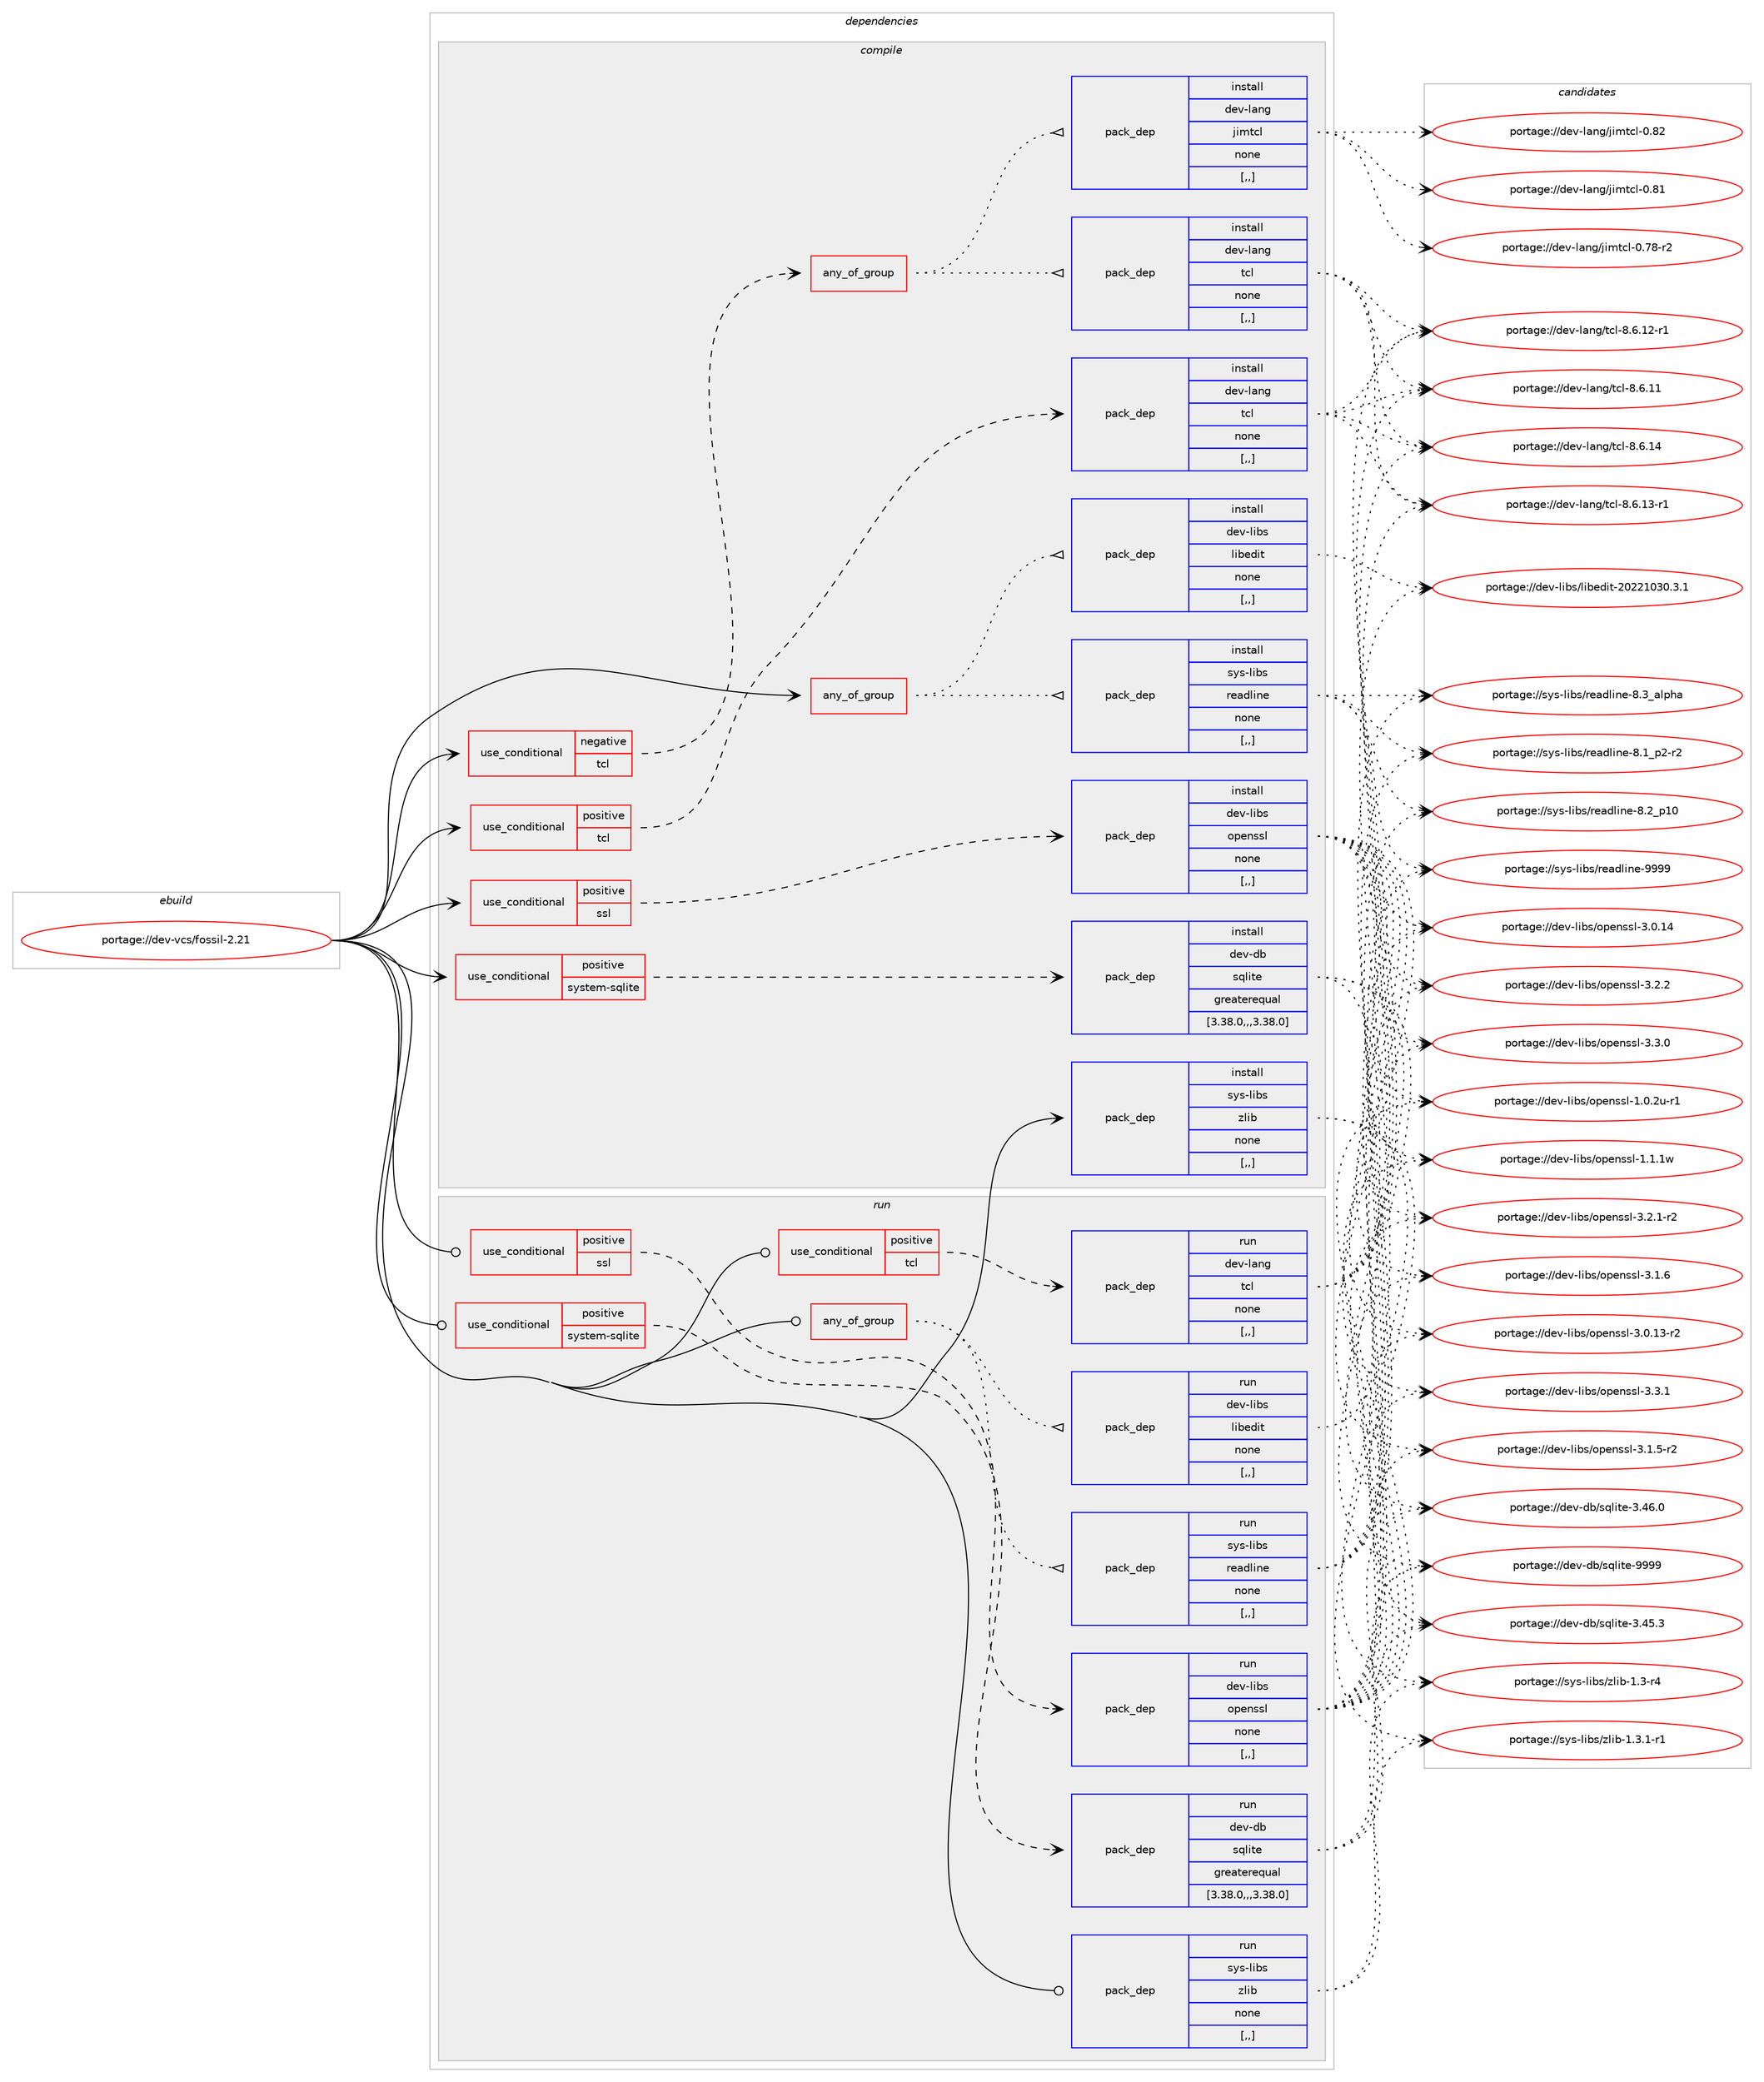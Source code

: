 digraph prolog {

# *************
# Graph options
# *************

newrank=true;
concentrate=true;
compound=true;
graph [rankdir=LR,fontname=Helvetica,fontsize=10,ranksep=1.5];#, ranksep=2.5, nodesep=0.2];
edge  [arrowhead=vee];
node  [fontname=Helvetica,fontsize=10];

# **********
# The ebuild
# **********

subgraph cluster_leftcol {
color=gray;
label=<<i>ebuild</i>>;
id [label="portage://dev-vcs/fossil-2.21", color=red, width=4, href="../dev-vcs/fossil-2.21.svg"];
}

# ****************
# The dependencies
# ****************

subgraph cluster_midcol {
color=gray;
label=<<i>dependencies</i>>;
subgraph cluster_compile {
fillcolor="#eeeeee";
style=filled;
label=<<i>compile</i>>;
subgraph any1320 {
dependency220176 [label=<<TABLE BORDER="0" CELLBORDER="1" CELLSPACING="0" CELLPADDING="4"><TR><TD CELLPADDING="10">any_of_group</TD></TR></TABLE>>, shape=none, color=red];subgraph pack156868 {
dependency220177 [label=<<TABLE BORDER="0" CELLBORDER="1" CELLSPACING="0" CELLPADDING="4" WIDTH="220"><TR><TD ROWSPAN="6" CELLPADDING="30">pack_dep</TD></TR><TR><TD WIDTH="110">install</TD></TR><TR><TD>sys-libs</TD></TR><TR><TD>readline</TD></TR><TR><TD>none</TD></TR><TR><TD>[,,]</TD></TR></TABLE>>, shape=none, color=blue];
}
dependency220176:e -> dependency220177:w [weight=20,style="dotted",arrowhead="oinv"];
subgraph pack156869 {
dependency220178 [label=<<TABLE BORDER="0" CELLBORDER="1" CELLSPACING="0" CELLPADDING="4" WIDTH="220"><TR><TD ROWSPAN="6" CELLPADDING="30">pack_dep</TD></TR><TR><TD WIDTH="110">install</TD></TR><TR><TD>dev-libs</TD></TR><TR><TD>libedit</TD></TR><TR><TD>none</TD></TR><TR><TD>[,,]</TD></TR></TABLE>>, shape=none, color=blue];
}
dependency220176:e -> dependency220178:w [weight=20,style="dotted",arrowhead="oinv"];
}
id:e -> dependency220176:w [weight=20,style="solid",arrowhead="vee"];
subgraph cond61834 {
dependency220179 [label=<<TABLE BORDER="0" CELLBORDER="1" CELLSPACING="0" CELLPADDING="4"><TR><TD ROWSPAN="3" CELLPADDING="10">use_conditional</TD></TR><TR><TD>negative</TD></TR><TR><TD>tcl</TD></TR></TABLE>>, shape=none, color=red];
subgraph any1321 {
dependency220180 [label=<<TABLE BORDER="0" CELLBORDER="1" CELLSPACING="0" CELLPADDING="4"><TR><TD CELLPADDING="10">any_of_group</TD></TR></TABLE>>, shape=none, color=red];subgraph pack156870 {
dependency220181 [label=<<TABLE BORDER="0" CELLBORDER="1" CELLSPACING="0" CELLPADDING="4" WIDTH="220"><TR><TD ROWSPAN="6" CELLPADDING="30">pack_dep</TD></TR><TR><TD WIDTH="110">install</TD></TR><TR><TD>dev-lang</TD></TR><TR><TD>tcl</TD></TR><TR><TD>none</TD></TR><TR><TD>[,,]</TD></TR></TABLE>>, shape=none, color=blue];
}
dependency220180:e -> dependency220181:w [weight=20,style="dotted",arrowhead="oinv"];
subgraph pack156871 {
dependency220182 [label=<<TABLE BORDER="0" CELLBORDER="1" CELLSPACING="0" CELLPADDING="4" WIDTH="220"><TR><TD ROWSPAN="6" CELLPADDING="30">pack_dep</TD></TR><TR><TD WIDTH="110">install</TD></TR><TR><TD>dev-lang</TD></TR><TR><TD>jimtcl</TD></TR><TR><TD>none</TD></TR><TR><TD>[,,]</TD></TR></TABLE>>, shape=none, color=blue];
}
dependency220180:e -> dependency220182:w [weight=20,style="dotted",arrowhead="oinv"];
}
dependency220179:e -> dependency220180:w [weight=20,style="dashed",arrowhead="vee"];
}
id:e -> dependency220179:w [weight=20,style="solid",arrowhead="vee"];
subgraph cond61835 {
dependency220183 [label=<<TABLE BORDER="0" CELLBORDER="1" CELLSPACING="0" CELLPADDING="4"><TR><TD ROWSPAN="3" CELLPADDING="10">use_conditional</TD></TR><TR><TD>positive</TD></TR><TR><TD>ssl</TD></TR></TABLE>>, shape=none, color=red];
subgraph pack156872 {
dependency220184 [label=<<TABLE BORDER="0" CELLBORDER="1" CELLSPACING="0" CELLPADDING="4" WIDTH="220"><TR><TD ROWSPAN="6" CELLPADDING="30">pack_dep</TD></TR><TR><TD WIDTH="110">install</TD></TR><TR><TD>dev-libs</TD></TR><TR><TD>openssl</TD></TR><TR><TD>none</TD></TR><TR><TD>[,,]</TD></TR></TABLE>>, shape=none, color=blue];
}
dependency220183:e -> dependency220184:w [weight=20,style="dashed",arrowhead="vee"];
}
id:e -> dependency220183:w [weight=20,style="solid",arrowhead="vee"];
subgraph cond61836 {
dependency220185 [label=<<TABLE BORDER="0" CELLBORDER="1" CELLSPACING="0" CELLPADDING="4"><TR><TD ROWSPAN="3" CELLPADDING="10">use_conditional</TD></TR><TR><TD>positive</TD></TR><TR><TD>system-sqlite</TD></TR></TABLE>>, shape=none, color=red];
subgraph pack156873 {
dependency220186 [label=<<TABLE BORDER="0" CELLBORDER="1" CELLSPACING="0" CELLPADDING="4" WIDTH="220"><TR><TD ROWSPAN="6" CELLPADDING="30">pack_dep</TD></TR><TR><TD WIDTH="110">install</TD></TR><TR><TD>dev-db</TD></TR><TR><TD>sqlite</TD></TR><TR><TD>greaterequal</TD></TR><TR><TD>[3.38.0,,,3.38.0]</TD></TR></TABLE>>, shape=none, color=blue];
}
dependency220185:e -> dependency220186:w [weight=20,style="dashed",arrowhead="vee"];
}
id:e -> dependency220185:w [weight=20,style="solid",arrowhead="vee"];
subgraph cond61837 {
dependency220187 [label=<<TABLE BORDER="0" CELLBORDER="1" CELLSPACING="0" CELLPADDING="4"><TR><TD ROWSPAN="3" CELLPADDING="10">use_conditional</TD></TR><TR><TD>positive</TD></TR><TR><TD>tcl</TD></TR></TABLE>>, shape=none, color=red];
subgraph pack156874 {
dependency220188 [label=<<TABLE BORDER="0" CELLBORDER="1" CELLSPACING="0" CELLPADDING="4" WIDTH="220"><TR><TD ROWSPAN="6" CELLPADDING="30">pack_dep</TD></TR><TR><TD WIDTH="110">install</TD></TR><TR><TD>dev-lang</TD></TR><TR><TD>tcl</TD></TR><TR><TD>none</TD></TR><TR><TD>[,,]</TD></TR></TABLE>>, shape=none, color=blue];
}
dependency220187:e -> dependency220188:w [weight=20,style="dashed",arrowhead="vee"];
}
id:e -> dependency220187:w [weight=20,style="solid",arrowhead="vee"];
subgraph pack156875 {
dependency220189 [label=<<TABLE BORDER="0" CELLBORDER="1" CELLSPACING="0" CELLPADDING="4" WIDTH="220"><TR><TD ROWSPAN="6" CELLPADDING="30">pack_dep</TD></TR><TR><TD WIDTH="110">install</TD></TR><TR><TD>sys-libs</TD></TR><TR><TD>zlib</TD></TR><TR><TD>none</TD></TR><TR><TD>[,,]</TD></TR></TABLE>>, shape=none, color=blue];
}
id:e -> dependency220189:w [weight=20,style="solid",arrowhead="vee"];
}
subgraph cluster_compileandrun {
fillcolor="#eeeeee";
style=filled;
label=<<i>compile and run</i>>;
}
subgraph cluster_run {
fillcolor="#eeeeee";
style=filled;
label=<<i>run</i>>;
subgraph any1322 {
dependency220190 [label=<<TABLE BORDER="0" CELLBORDER="1" CELLSPACING="0" CELLPADDING="4"><TR><TD CELLPADDING="10">any_of_group</TD></TR></TABLE>>, shape=none, color=red];subgraph pack156876 {
dependency220191 [label=<<TABLE BORDER="0" CELLBORDER="1" CELLSPACING="0" CELLPADDING="4" WIDTH="220"><TR><TD ROWSPAN="6" CELLPADDING="30">pack_dep</TD></TR><TR><TD WIDTH="110">run</TD></TR><TR><TD>sys-libs</TD></TR><TR><TD>readline</TD></TR><TR><TD>none</TD></TR><TR><TD>[,,]</TD></TR></TABLE>>, shape=none, color=blue];
}
dependency220190:e -> dependency220191:w [weight=20,style="dotted",arrowhead="oinv"];
subgraph pack156877 {
dependency220192 [label=<<TABLE BORDER="0" CELLBORDER="1" CELLSPACING="0" CELLPADDING="4" WIDTH="220"><TR><TD ROWSPAN="6" CELLPADDING="30">pack_dep</TD></TR><TR><TD WIDTH="110">run</TD></TR><TR><TD>dev-libs</TD></TR><TR><TD>libedit</TD></TR><TR><TD>none</TD></TR><TR><TD>[,,]</TD></TR></TABLE>>, shape=none, color=blue];
}
dependency220190:e -> dependency220192:w [weight=20,style="dotted",arrowhead="oinv"];
}
id:e -> dependency220190:w [weight=20,style="solid",arrowhead="odot"];
subgraph cond61838 {
dependency220193 [label=<<TABLE BORDER="0" CELLBORDER="1" CELLSPACING="0" CELLPADDING="4"><TR><TD ROWSPAN="3" CELLPADDING="10">use_conditional</TD></TR><TR><TD>positive</TD></TR><TR><TD>ssl</TD></TR></TABLE>>, shape=none, color=red];
subgraph pack156878 {
dependency220194 [label=<<TABLE BORDER="0" CELLBORDER="1" CELLSPACING="0" CELLPADDING="4" WIDTH="220"><TR><TD ROWSPAN="6" CELLPADDING="30">pack_dep</TD></TR><TR><TD WIDTH="110">run</TD></TR><TR><TD>dev-libs</TD></TR><TR><TD>openssl</TD></TR><TR><TD>none</TD></TR><TR><TD>[,,]</TD></TR></TABLE>>, shape=none, color=blue];
}
dependency220193:e -> dependency220194:w [weight=20,style="dashed",arrowhead="vee"];
}
id:e -> dependency220193:w [weight=20,style="solid",arrowhead="odot"];
subgraph cond61839 {
dependency220195 [label=<<TABLE BORDER="0" CELLBORDER="1" CELLSPACING="0" CELLPADDING="4"><TR><TD ROWSPAN="3" CELLPADDING="10">use_conditional</TD></TR><TR><TD>positive</TD></TR><TR><TD>system-sqlite</TD></TR></TABLE>>, shape=none, color=red];
subgraph pack156879 {
dependency220196 [label=<<TABLE BORDER="0" CELLBORDER="1" CELLSPACING="0" CELLPADDING="4" WIDTH="220"><TR><TD ROWSPAN="6" CELLPADDING="30">pack_dep</TD></TR><TR><TD WIDTH="110">run</TD></TR><TR><TD>dev-db</TD></TR><TR><TD>sqlite</TD></TR><TR><TD>greaterequal</TD></TR><TR><TD>[3.38.0,,,3.38.0]</TD></TR></TABLE>>, shape=none, color=blue];
}
dependency220195:e -> dependency220196:w [weight=20,style="dashed",arrowhead="vee"];
}
id:e -> dependency220195:w [weight=20,style="solid",arrowhead="odot"];
subgraph cond61840 {
dependency220197 [label=<<TABLE BORDER="0" CELLBORDER="1" CELLSPACING="0" CELLPADDING="4"><TR><TD ROWSPAN="3" CELLPADDING="10">use_conditional</TD></TR><TR><TD>positive</TD></TR><TR><TD>tcl</TD></TR></TABLE>>, shape=none, color=red];
subgraph pack156880 {
dependency220198 [label=<<TABLE BORDER="0" CELLBORDER="1" CELLSPACING="0" CELLPADDING="4" WIDTH="220"><TR><TD ROWSPAN="6" CELLPADDING="30">pack_dep</TD></TR><TR><TD WIDTH="110">run</TD></TR><TR><TD>dev-lang</TD></TR><TR><TD>tcl</TD></TR><TR><TD>none</TD></TR><TR><TD>[,,]</TD></TR></TABLE>>, shape=none, color=blue];
}
dependency220197:e -> dependency220198:w [weight=20,style="dashed",arrowhead="vee"];
}
id:e -> dependency220197:w [weight=20,style="solid",arrowhead="odot"];
subgraph pack156881 {
dependency220199 [label=<<TABLE BORDER="0" CELLBORDER="1" CELLSPACING="0" CELLPADDING="4" WIDTH="220"><TR><TD ROWSPAN="6" CELLPADDING="30">pack_dep</TD></TR><TR><TD WIDTH="110">run</TD></TR><TR><TD>sys-libs</TD></TR><TR><TD>zlib</TD></TR><TR><TD>none</TD></TR><TR><TD>[,,]</TD></TR></TABLE>>, shape=none, color=blue];
}
id:e -> dependency220199:w [weight=20,style="solid",arrowhead="odot"];
}
}

# **************
# The candidates
# **************

subgraph cluster_choices {
rank=same;
color=gray;
label=<<i>candidates</i>>;

subgraph choice156868 {
color=black;
nodesep=1;
choice115121115451081059811547114101971001081051101014557575757 [label="portage://sys-libs/readline-9999", color=red, width=4,href="../sys-libs/readline-9999.svg"];
choice1151211154510810598115471141019710010810511010145564651959710811210497 [label="portage://sys-libs/readline-8.3_alpha", color=red, width=4,href="../sys-libs/readline-8.3_alpha.svg"];
choice1151211154510810598115471141019710010810511010145564650951124948 [label="portage://sys-libs/readline-8.2_p10", color=red, width=4,href="../sys-libs/readline-8.2_p10.svg"];
choice115121115451081059811547114101971001081051101014556464995112504511450 [label="portage://sys-libs/readline-8.1_p2-r2", color=red, width=4,href="../sys-libs/readline-8.1_p2-r2.svg"];
dependency220177:e -> choice115121115451081059811547114101971001081051101014557575757:w [style=dotted,weight="100"];
dependency220177:e -> choice1151211154510810598115471141019710010810511010145564651959710811210497:w [style=dotted,weight="100"];
dependency220177:e -> choice1151211154510810598115471141019710010810511010145564650951124948:w [style=dotted,weight="100"];
dependency220177:e -> choice115121115451081059811547114101971001081051101014556464995112504511450:w [style=dotted,weight="100"];
}
subgraph choice156869 {
color=black;
nodesep=1;
choice1001011184510810598115471081059810110010511645504850504948514846514649 [label="portage://dev-libs/libedit-20221030.3.1", color=red, width=4,href="../dev-libs/libedit-20221030.3.1.svg"];
dependency220178:e -> choice1001011184510810598115471081059810110010511645504850504948514846514649:w [style=dotted,weight="100"];
}
subgraph choice156870 {
color=black;
nodesep=1;
choice1001011184510897110103471169910845564654464952 [label="portage://dev-lang/tcl-8.6.14", color=red, width=4,href="../dev-lang/tcl-8.6.14.svg"];
choice10010111845108971101034711699108455646544649514511449 [label="portage://dev-lang/tcl-8.6.13-r1", color=red, width=4,href="../dev-lang/tcl-8.6.13-r1.svg"];
choice10010111845108971101034711699108455646544649504511449 [label="portage://dev-lang/tcl-8.6.12-r1", color=red, width=4,href="../dev-lang/tcl-8.6.12-r1.svg"];
choice1001011184510897110103471169910845564654464949 [label="portage://dev-lang/tcl-8.6.11", color=red, width=4,href="../dev-lang/tcl-8.6.11.svg"];
dependency220181:e -> choice1001011184510897110103471169910845564654464952:w [style=dotted,weight="100"];
dependency220181:e -> choice10010111845108971101034711699108455646544649514511449:w [style=dotted,weight="100"];
dependency220181:e -> choice10010111845108971101034711699108455646544649504511449:w [style=dotted,weight="100"];
dependency220181:e -> choice1001011184510897110103471169910845564654464949:w [style=dotted,weight="100"];
}
subgraph choice156871 {
color=black;
nodesep=1;
choice100101118451089711010347106105109116991084548465650 [label="portage://dev-lang/jimtcl-0.82", color=red, width=4,href="../dev-lang/jimtcl-0.82.svg"];
choice100101118451089711010347106105109116991084548465649 [label="portage://dev-lang/jimtcl-0.81", color=red, width=4,href="../dev-lang/jimtcl-0.81.svg"];
choice1001011184510897110103471061051091169910845484655564511450 [label="portage://dev-lang/jimtcl-0.78-r2", color=red, width=4,href="../dev-lang/jimtcl-0.78-r2.svg"];
dependency220182:e -> choice100101118451089711010347106105109116991084548465650:w [style=dotted,weight="100"];
dependency220182:e -> choice100101118451089711010347106105109116991084548465649:w [style=dotted,weight="100"];
dependency220182:e -> choice1001011184510897110103471061051091169910845484655564511450:w [style=dotted,weight="100"];
}
subgraph choice156872 {
color=black;
nodesep=1;
choice100101118451081059811547111112101110115115108455146514649 [label="portage://dev-libs/openssl-3.3.1", color=red, width=4,href="../dev-libs/openssl-3.3.1.svg"];
choice100101118451081059811547111112101110115115108455146514648 [label="portage://dev-libs/openssl-3.3.0", color=red, width=4,href="../dev-libs/openssl-3.3.0.svg"];
choice100101118451081059811547111112101110115115108455146504650 [label="portage://dev-libs/openssl-3.2.2", color=red, width=4,href="../dev-libs/openssl-3.2.2.svg"];
choice1001011184510810598115471111121011101151151084551465046494511450 [label="portage://dev-libs/openssl-3.2.1-r2", color=red, width=4,href="../dev-libs/openssl-3.2.1-r2.svg"];
choice100101118451081059811547111112101110115115108455146494654 [label="portage://dev-libs/openssl-3.1.6", color=red, width=4,href="../dev-libs/openssl-3.1.6.svg"];
choice1001011184510810598115471111121011101151151084551464946534511450 [label="portage://dev-libs/openssl-3.1.5-r2", color=red, width=4,href="../dev-libs/openssl-3.1.5-r2.svg"];
choice10010111845108105981154711111210111011511510845514648464952 [label="portage://dev-libs/openssl-3.0.14", color=red, width=4,href="../dev-libs/openssl-3.0.14.svg"];
choice100101118451081059811547111112101110115115108455146484649514511450 [label="portage://dev-libs/openssl-3.0.13-r2", color=red, width=4,href="../dev-libs/openssl-3.0.13-r2.svg"];
choice100101118451081059811547111112101110115115108454946494649119 [label="portage://dev-libs/openssl-1.1.1w", color=red, width=4,href="../dev-libs/openssl-1.1.1w.svg"];
choice1001011184510810598115471111121011101151151084549464846501174511449 [label="portage://dev-libs/openssl-1.0.2u-r1", color=red, width=4,href="../dev-libs/openssl-1.0.2u-r1.svg"];
dependency220184:e -> choice100101118451081059811547111112101110115115108455146514649:w [style=dotted,weight="100"];
dependency220184:e -> choice100101118451081059811547111112101110115115108455146514648:w [style=dotted,weight="100"];
dependency220184:e -> choice100101118451081059811547111112101110115115108455146504650:w [style=dotted,weight="100"];
dependency220184:e -> choice1001011184510810598115471111121011101151151084551465046494511450:w [style=dotted,weight="100"];
dependency220184:e -> choice100101118451081059811547111112101110115115108455146494654:w [style=dotted,weight="100"];
dependency220184:e -> choice1001011184510810598115471111121011101151151084551464946534511450:w [style=dotted,weight="100"];
dependency220184:e -> choice10010111845108105981154711111210111011511510845514648464952:w [style=dotted,weight="100"];
dependency220184:e -> choice100101118451081059811547111112101110115115108455146484649514511450:w [style=dotted,weight="100"];
dependency220184:e -> choice100101118451081059811547111112101110115115108454946494649119:w [style=dotted,weight="100"];
dependency220184:e -> choice1001011184510810598115471111121011101151151084549464846501174511449:w [style=dotted,weight="100"];
}
subgraph choice156873 {
color=black;
nodesep=1;
choice1001011184510098471151131081051161014557575757 [label="portage://dev-db/sqlite-9999", color=red, width=4,href="../dev-db/sqlite-9999.svg"];
choice10010111845100984711511310810511610145514652544648 [label="portage://dev-db/sqlite-3.46.0", color=red, width=4,href="../dev-db/sqlite-3.46.0.svg"];
choice10010111845100984711511310810511610145514652534651 [label="portage://dev-db/sqlite-3.45.3", color=red, width=4,href="../dev-db/sqlite-3.45.3.svg"];
dependency220186:e -> choice1001011184510098471151131081051161014557575757:w [style=dotted,weight="100"];
dependency220186:e -> choice10010111845100984711511310810511610145514652544648:w [style=dotted,weight="100"];
dependency220186:e -> choice10010111845100984711511310810511610145514652534651:w [style=dotted,weight="100"];
}
subgraph choice156874 {
color=black;
nodesep=1;
choice1001011184510897110103471169910845564654464952 [label="portage://dev-lang/tcl-8.6.14", color=red, width=4,href="../dev-lang/tcl-8.6.14.svg"];
choice10010111845108971101034711699108455646544649514511449 [label="portage://dev-lang/tcl-8.6.13-r1", color=red, width=4,href="../dev-lang/tcl-8.6.13-r1.svg"];
choice10010111845108971101034711699108455646544649504511449 [label="portage://dev-lang/tcl-8.6.12-r1", color=red, width=4,href="../dev-lang/tcl-8.6.12-r1.svg"];
choice1001011184510897110103471169910845564654464949 [label="portage://dev-lang/tcl-8.6.11", color=red, width=4,href="../dev-lang/tcl-8.6.11.svg"];
dependency220188:e -> choice1001011184510897110103471169910845564654464952:w [style=dotted,weight="100"];
dependency220188:e -> choice10010111845108971101034711699108455646544649514511449:w [style=dotted,weight="100"];
dependency220188:e -> choice10010111845108971101034711699108455646544649504511449:w [style=dotted,weight="100"];
dependency220188:e -> choice1001011184510897110103471169910845564654464949:w [style=dotted,weight="100"];
}
subgraph choice156875 {
color=black;
nodesep=1;
choice115121115451081059811547122108105984549465146494511449 [label="portage://sys-libs/zlib-1.3.1-r1", color=red, width=4,href="../sys-libs/zlib-1.3.1-r1.svg"];
choice11512111545108105981154712210810598454946514511452 [label="portage://sys-libs/zlib-1.3-r4", color=red, width=4,href="../sys-libs/zlib-1.3-r4.svg"];
dependency220189:e -> choice115121115451081059811547122108105984549465146494511449:w [style=dotted,weight="100"];
dependency220189:e -> choice11512111545108105981154712210810598454946514511452:w [style=dotted,weight="100"];
}
subgraph choice156876 {
color=black;
nodesep=1;
choice115121115451081059811547114101971001081051101014557575757 [label="portage://sys-libs/readline-9999", color=red, width=4,href="../sys-libs/readline-9999.svg"];
choice1151211154510810598115471141019710010810511010145564651959710811210497 [label="portage://sys-libs/readline-8.3_alpha", color=red, width=4,href="../sys-libs/readline-8.3_alpha.svg"];
choice1151211154510810598115471141019710010810511010145564650951124948 [label="portage://sys-libs/readline-8.2_p10", color=red, width=4,href="../sys-libs/readline-8.2_p10.svg"];
choice115121115451081059811547114101971001081051101014556464995112504511450 [label="portage://sys-libs/readline-8.1_p2-r2", color=red, width=4,href="../sys-libs/readline-8.1_p2-r2.svg"];
dependency220191:e -> choice115121115451081059811547114101971001081051101014557575757:w [style=dotted,weight="100"];
dependency220191:e -> choice1151211154510810598115471141019710010810511010145564651959710811210497:w [style=dotted,weight="100"];
dependency220191:e -> choice1151211154510810598115471141019710010810511010145564650951124948:w [style=dotted,weight="100"];
dependency220191:e -> choice115121115451081059811547114101971001081051101014556464995112504511450:w [style=dotted,weight="100"];
}
subgraph choice156877 {
color=black;
nodesep=1;
choice1001011184510810598115471081059810110010511645504850504948514846514649 [label="portage://dev-libs/libedit-20221030.3.1", color=red, width=4,href="../dev-libs/libedit-20221030.3.1.svg"];
dependency220192:e -> choice1001011184510810598115471081059810110010511645504850504948514846514649:w [style=dotted,weight="100"];
}
subgraph choice156878 {
color=black;
nodesep=1;
choice100101118451081059811547111112101110115115108455146514649 [label="portage://dev-libs/openssl-3.3.1", color=red, width=4,href="../dev-libs/openssl-3.3.1.svg"];
choice100101118451081059811547111112101110115115108455146514648 [label="portage://dev-libs/openssl-3.3.0", color=red, width=4,href="../dev-libs/openssl-3.3.0.svg"];
choice100101118451081059811547111112101110115115108455146504650 [label="portage://dev-libs/openssl-3.2.2", color=red, width=4,href="../dev-libs/openssl-3.2.2.svg"];
choice1001011184510810598115471111121011101151151084551465046494511450 [label="portage://dev-libs/openssl-3.2.1-r2", color=red, width=4,href="../dev-libs/openssl-3.2.1-r2.svg"];
choice100101118451081059811547111112101110115115108455146494654 [label="portage://dev-libs/openssl-3.1.6", color=red, width=4,href="../dev-libs/openssl-3.1.6.svg"];
choice1001011184510810598115471111121011101151151084551464946534511450 [label="portage://dev-libs/openssl-3.1.5-r2", color=red, width=4,href="../dev-libs/openssl-3.1.5-r2.svg"];
choice10010111845108105981154711111210111011511510845514648464952 [label="portage://dev-libs/openssl-3.0.14", color=red, width=4,href="../dev-libs/openssl-3.0.14.svg"];
choice100101118451081059811547111112101110115115108455146484649514511450 [label="portage://dev-libs/openssl-3.0.13-r2", color=red, width=4,href="../dev-libs/openssl-3.0.13-r2.svg"];
choice100101118451081059811547111112101110115115108454946494649119 [label="portage://dev-libs/openssl-1.1.1w", color=red, width=4,href="../dev-libs/openssl-1.1.1w.svg"];
choice1001011184510810598115471111121011101151151084549464846501174511449 [label="portage://dev-libs/openssl-1.0.2u-r1", color=red, width=4,href="../dev-libs/openssl-1.0.2u-r1.svg"];
dependency220194:e -> choice100101118451081059811547111112101110115115108455146514649:w [style=dotted,weight="100"];
dependency220194:e -> choice100101118451081059811547111112101110115115108455146514648:w [style=dotted,weight="100"];
dependency220194:e -> choice100101118451081059811547111112101110115115108455146504650:w [style=dotted,weight="100"];
dependency220194:e -> choice1001011184510810598115471111121011101151151084551465046494511450:w [style=dotted,weight="100"];
dependency220194:e -> choice100101118451081059811547111112101110115115108455146494654:w [style=dotted,weight="100"];
dependency220194:e -> choice1001011184510810598115471111121011101151151084551464946534511450:w [style=dotted,weight="100"];
dependency220194:e -> choice10010111845108105981154711111210111011511510845514648464952:w [style=dotted,weight="100"];
dependency220194:e -> choice100101118451081059811547111112101110115115108455146484649514511450:w [style=dotted,weight="100"];
dependency220194:e -> choice100101118451081059811547111112101110115115108454946494649119:w [style=dotted,weight="100"];
dependency220194:e -> choice1001011184510810598115471111121011101151151084549464846501174511449:w [style=dotted,weight="100"];
}
subgraph choice156879 {
color=black;
nodesep=1;
choice1001011184510098471151131081051161014557575757 [label="portage://dev-db/sqlite-9999", color=red, width=4,href="../dev-db/sqlite-9999.svg"];
choice10010111845100984711511310810511610145514652544648 [label="portage://dev-db/sqlite-3.46.0", color=red, width=4,href="../dev-db/sqlite-3.46.0.svg"];
choice10010111845100984711511310810511610145514652534651 [label="portage://dev-db/sqlite-3.45.3", color=red, width=4,href="../dev-db/sqlite-3.45.3.svg"];
dependency220196:e -> choice1001011184510098471151131081051161014557575757:w [style=dotted,weight="100"];
dependency220196:e -> choice10010111845100984711511310810511610145514652544648:w [style=dotted,weight="100"];
dependency220196:e -> choice10010111845100984711511310810511610145514652534651:w [style=dotted,weight="100"];
}
subgraph choice156880 {
color=black;
nodesep=1;
choice1001011184510897110103471169910845564654464952 [label="portage://dev-lang/tcl-8.6.14", color=red, width=4,href="../dev-lang/tcl-8.6.14.svg"];
choice10010111845108971101034711699108455646544649514511449 [label="portage://dev-lang/tcl-8.6.13-r1", color=red, width=4,href="../dev-lang/tcl-8.6.13-r1.svg"];
choice10010111845108971101034711699108455646544649504511449 [label="portage://dev-lang/tcl-8.6.12-r1", color=red, width=4,href="../dev-lang/tcl-8.6.12-r1.svg"];
choice1001011184510897110103471169910845564654464949 [label="portage://dev-lang/tcl-8.6.11", color=red, width=4,href="../dev-lang/tcl-8.6.11.svg"];
dependency220198:e -> choice1001011184510897110103471169910845564654464952:w [style=dotted,weight="100"];
dependency220198:e -> choice10010111845108971101034711699108455646544649514511449:w [style=dotted,weight="100"];
dependency220198:e -> choice10010111845108971101034711699108455646544649504511449:w [style=dotted,weight="100"];
dependency220198:e -> choice1001011184510897110103471169910845564654464949:w [style=dotted,weight="100"];
}
subgraph choice156881 {
color=black;
nodesep=1;
choice115121115451081059811547122108105984549465146494511449 [label="portage://sys-libs/zlib-1.3.1-r1", color=red, width=4,href="../sys-libs/zlib-1.3.1-r1.svg"];
choice11512111545108105981154712210810598454946514511452 [label="portage://sys-libs/zlib-1.3-r4", color=red, width=4,href="../sys-libs/zlib-1.3-r4.svg"];
dependency220199:e -> choice115121115451081059811547122108105984549465146494511449:w [style=dotted,weight="100"];
dependency220199:e -> choice11512111545108105981154712210810598454946514511452:w [style=dotted,weight="100"];
}
}

}

